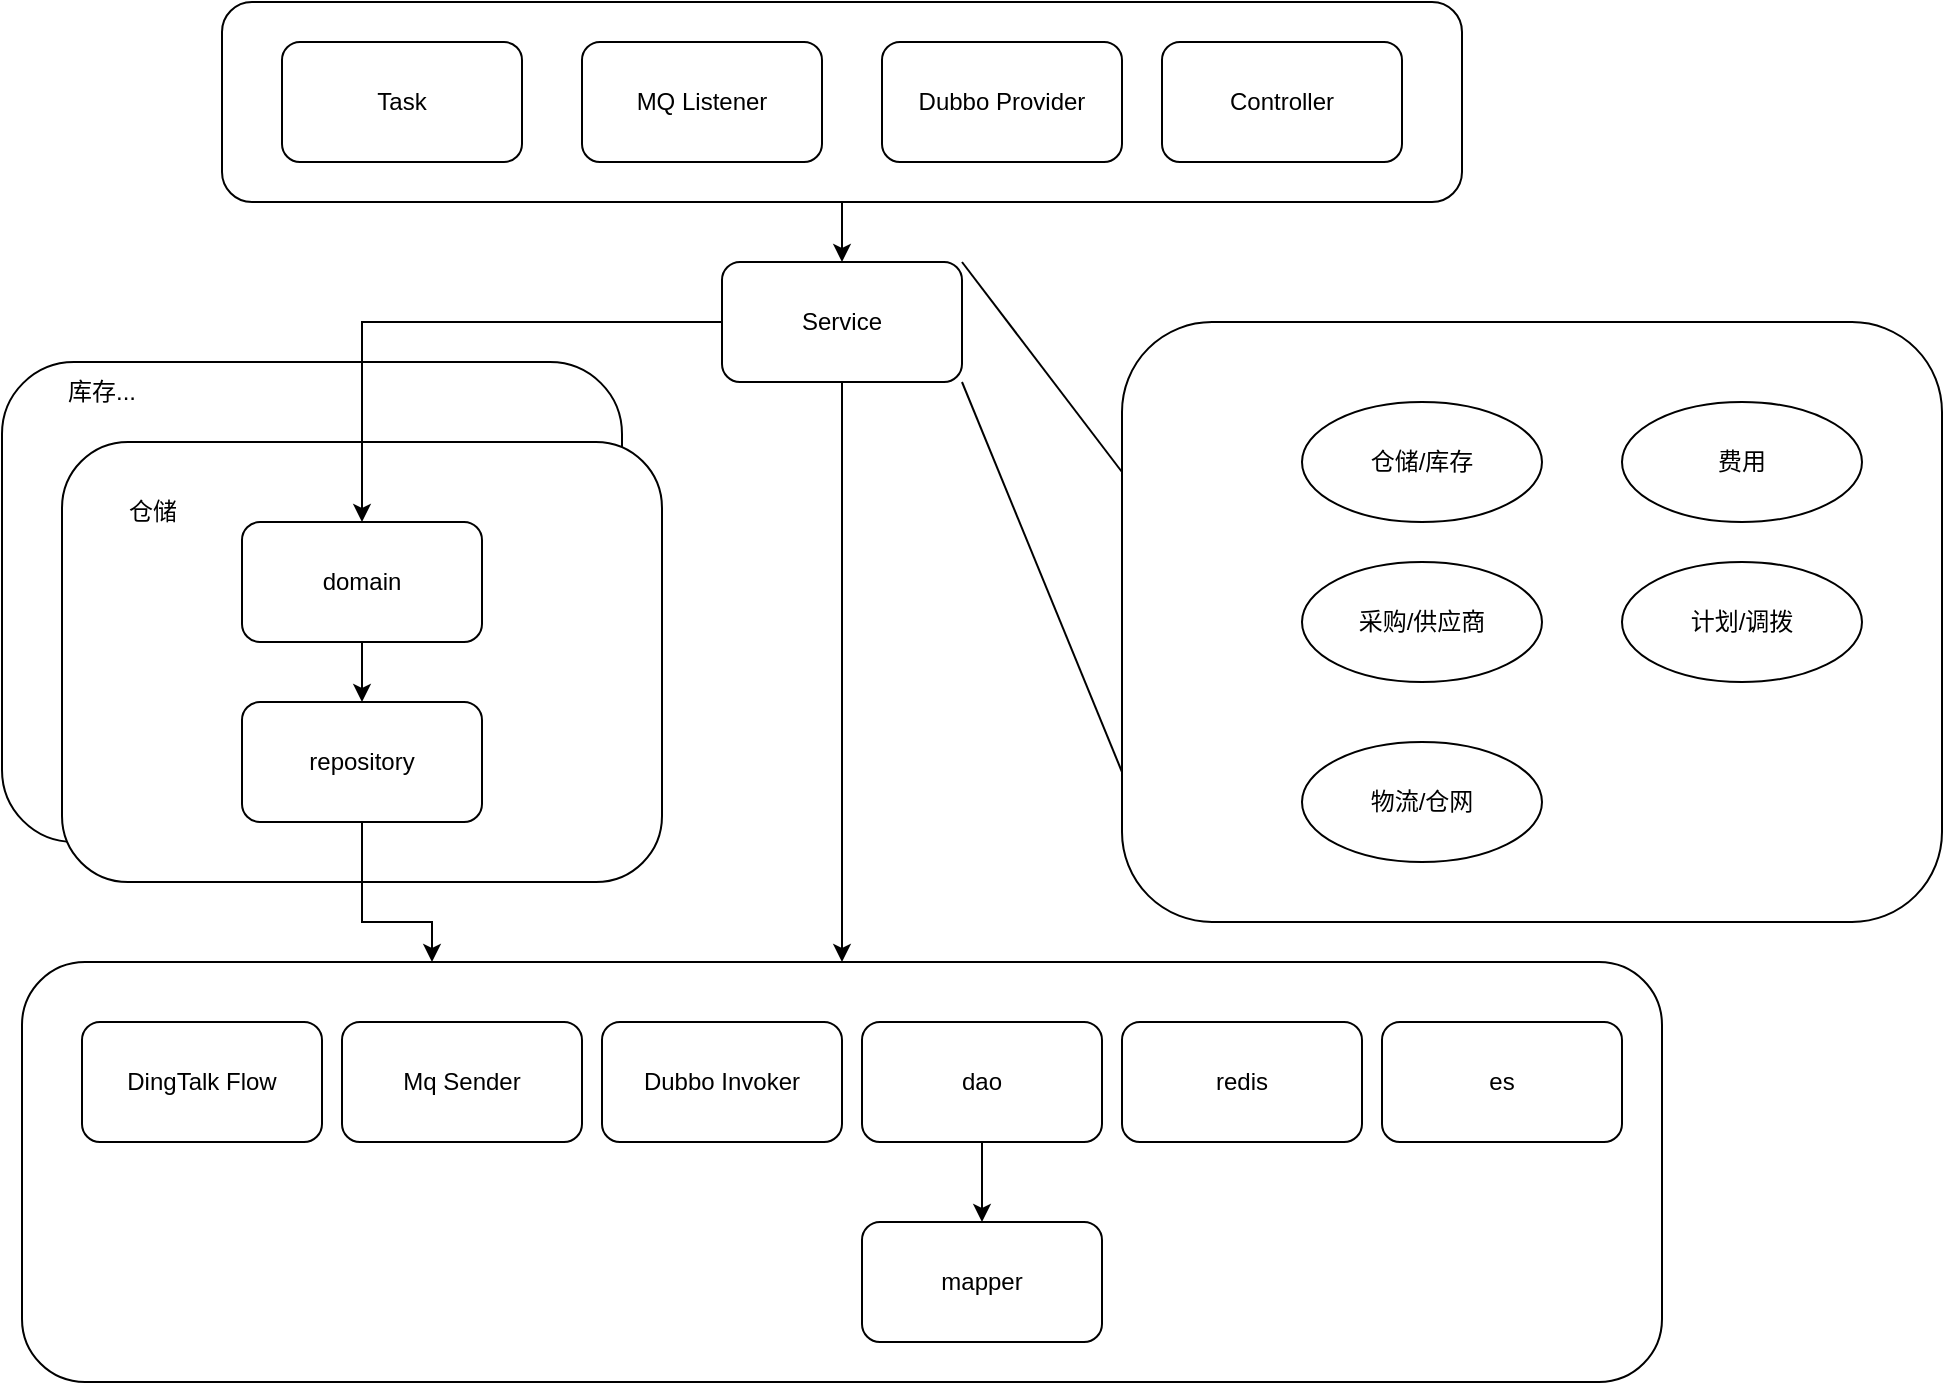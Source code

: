 <mxfile version="20.6.2" type="github">
  <diagram id="xs94iJFOnHe4rxSrLie9" name="第 1 页">
    <mxGraphModel dx="1845" dy="1775" grid="1" gridSize="10" guides="1" tooltips="1" connect="1" arrows="1" fold="1" page="1" pageScale="1" pageWidth="827" pageHeight="1169" math="0" shadow="0">
      <root>
        <mxCell id="0" />
        <mxCell id="1" parent="0" />
        <mxCell id="nFetfqvk1J0RtrOyFZCU-38" value="" style="rounded=1;whiteSpace=wrap;html=1;" vertex="1" parent="1">
          <mxGeometry x="-60" y="-130" width="310" height="240" as="geometry" />
        </mxCell>
        <mxCell id="nFetfqvk1J0RtrOyFZCU-27" value="" style="rounded=1;whiteSpace=wrap;html=1;" vertex="1" parent="1">
          <mxGeometry x="-30" y="-90" width="300" height="220" as="geometry" />
        </mxCell>
        <mxCell id="nFetfqvk1J0RtrOyFZCU-2" value="" style="rounded=1;whiteSpace=wrap;html=1;" vertex="1" parent="1">
          <mxGeometry x="-50" y="170" width="820" height="210" as="geometry" />
        </mxCell>
        <mxCell id="nFetfqvk1J0RtrOyFZCU-3" style="edgeStyle=orthogonalEdgeStyle;rounded=0;orthogonalLoop=1;jettySize=auto;html=1;exitX=0.5;exitY=1;exitDx=0;exitDy=0;entryX=0.5;entryY=0;entryDx=0;entryDy=0;" edge="1" parent="1" source="nFetfqvk1J0RtrOyFZCU-4" target="nFetfqvk1J0RtrOyFZCU-13">
          <mxGeometry relative="1" as="geometry" />
        </mxCell>
        <mxCell id="nFetfqvk1J0RtrOyFZCU-4" value="" style="rounded=1;whiteSpace=wrap;html=1;" vertex="1" parent="1">
          <mxGeometry x="50" y="-310" width="620" height="100" as="geometry" />
        </mxCell>
        <mxCell id="nFetfqvk1J0RtrOyFZCU-5" value="" style="rounded=1;whiteSpace=wrap;html=1;" vertex="1" parent="1">
          <mxGeometry x="500" y="-150" width="410" height="300" as="geometry" />
        </mxCell>
        <mxCell id="nFetfqvk1J0RtrOyFZCU-6" value="mapper" style="rounded=1;whiteSpace=wrap;html=1;" vertex="1" parent="1">
          <mxGeometry x="370" y="300" width="120" height="60" as="geometry" />
        </mxCell>
        <mxCell id="nFetfqvk1J0RtrOyFZCU-7" style="edgeStyle=orthogonalEdgeStyle;rounded=0;orthogonalLoop=1;jettySize=auto;html=1;exitX=0.5;exitY=1;exitDx=0;exitDy=0;" edge="1" parent="1" source="nFetfqvk1J0RtrOyFZCU-8" target="nFetfqvk1J0RtrOyFZCU-6">
          <mxGeometry relative="1" as="geometry" />
        </mxCell>
        <mxCell id="nFetfqvk1J0RtrOyFZCU-8" value="dao" style="rounded=1;whiteSpace=wrap;html=1;" vertex="1" parent="1">
          <mxGeometry x="370" y="200" width="120" height="60" as="geometry" />
        </mxCell>
        <mxCell id="nFetfqvk1J0RtrOyFZCU-9" value="es" style="rounded=1;whiteSpace=wrap;html=1;" vertex="1" parent="1">
          <mxGeometry x="630" y="200" width="120" height="60" as="geometry" />
        </mxCell>
        <mxCell id="nFetfqvk1J0RtrOyFZCU-10" value="redis" style="rounded=1;whiteSpace=wrap;html=1;" vertex="1" parent="1">
          <mxGeometry x="500" y="200" width="120" height="60" as="geometry" />
        </mxCell>
        <mxCell id="nFetfqvk1J0RtrOyFZCU-11" value="Dubbo Provider" style="rounded=1;whiteSpace=wrap;html=1;" vertex="1" parent="1">
          <mxGeometry x="380" y="-290" width="120" height="60" as="geometry" />
        </mxCell>
        <mxCell id="nFetfqvk1J0RtrOyFZCU-12" style="edgeStyle=orthogonalEdgeStyle;rounded=0;orthogonalLoop=1;jettySize=auto;html=1;exitX=0.5;exitY=1;exitDx=0;exitDy=0;" edge="1" parent="1" source="nFetfqvk1J0RtrOyFZCU-13" target="nFetfqvk1J0RtrOyFZCU-2">
          <mxGeometry relative="1" as="geometry" />
        </mxCell>
        <mxCell id="nFetfqvk1J0RtrOyFZCU-41" style="edgeStyle=orthogonalEdgeStyle;rounded=0;orthogonalLoop=1;jettySize=auto;html=1;exitX=0;exitY=0.5;exitDx=0;exitDy=0;entryX=0.5;entryY=0;entryDx=0;entryDy=0;" edge="1" parent="1" source="nFetfqvk1J0RtrOyFZCU-13" target="nFetfqvk1J0RtrOyFZCU-29">
          <mxGeometry relative="1" as="geometry" />
        </mxCell>
        <mxCell id="nFetfqvk1J0RtrOyFZCU-13" value="Service" style="rounded=1;whiteSpace=wrap;html=1;" vertex="1" parent="1">
          <mxGeometry x="300" y="-180" width="120" height="60" as="geometry" />
        </mxCell>
        <mxCell id="nFetfqvk1J0RtrOyFZCU-14" value="MQ Listener" style="rounded=1;whiteSpace=wrap;html=1;" vertex="1" parent="1">
          <mxGeometry x="230" y="-290" width="120" height="60" as="geometry" />
        </mxCell>
        <mxCell id="nFetfqvk1J0RtrOyFZCU-15" value="Mq Sender" style="rounded=1;whiteSpace=wrap;html=1;" vertex="1" parent="1">
          <mxGeometry x="110" y="200" width="120" height="60" as="geometry" />
        </mxCell>
        <mxCell id="nFetfqvk1J0RtrOyFZCU-16" value="DingTalk Flow" style="rounded=1;whiteSpace=wrap;html=1;" vertex="1" parent="1">
          <mxGeometry x="-20" y="200" width="120" height="60" as="geometry" />
        </mxCell>
        <mxCell id="nFetfqvk1J0RtrOyFZCU-17" value="Task" style="rounded=1;whiteSpace=wrap;html=1;" vertex="1" parent="1">
          <mxGeometry x="80" y="-290" width="120" height="60" as="geometry" />
        </mxCell>
        <mxCell id="nFetfqvk1J0RtrOyFZCU-18" value="Dubbo Invoker" style="rounded=1;whiteSpace=wrap;html=1;" vertex="1" parent="1">
          <mxGeometry x="240" y="200" width="120" height="60" as="geometry" />
        </mxCell>
        <mxCell id="nFetfqvk1J0RtrOyFZCU-19" value="Controller" style="rounded=1;whiteSpace=wrap;html=1;" vertex="1" parent="1">
          <mxGeometry x="520" y="-290" width="120" height="60" as="geometry" />
        </mxCell>
        <mxCell id="nFetfqvk1J0RtrOyFZCU-20" value="仓储/库存" style="ellipse;whiteSpace=wrap;html=1;" vertex="1" parent="1">
          <mxGeometry x="590" y="-110" width="120" height="60" as="geometry" />
        </mxCell>
        <mxCell id="nFetfqvk1J0RtrOyFZCU-21" value="采购/供应商" style="ellipse;whiteSpace=wrap;html=1;" vertex="1" parent="1">
          <mxGeometry x="590" y="-30" width="120" height="60" as="geometry" />
        </mxCell>
        <mxCell id="nFetfqvk1J0RtrOyFZCU-22" value="费用" style="ellipse;whiteSpace=wrap;html=1;" vertex="1" parent="1">
          <mxGeometry x="750" y="-110" width="120" height="60" as="geometry" />
        </mxCell>
        <mxCell id="nFetfqvk1J0RtrOyFZCU-23" value="计划/调拨" style="ellipse;whiteSpace=wrap;html=1;" vertex="1" parent="1">
          <mxGeometry x="750" y="-30" width="120" height="60" as="geometry" />
        </mxCell>
        <mxCell id="nFetfqvk1J0RtrOyFZCU-24" value="物流/仓网" style="ellipse;whiteSpace=wrap;html=1;" vertex="1" parent="1">
          <mxGeometry x="590" y="60" width="120" height="60" as="geometry" />
        </mxCell>
        <mxCell id="nFetfqvk1J0RtrOyFZCU-25" value="" style="endArrow=none;html=1;rounded=0;entryX=1;entryY=0;entryDx=0;entryDy=0;exitX=0;exitY=0.25;exitDx=0;exitDy=0;" edge="1" parent="1" source="nFetfqvk1J0RtrOyFZCU-5" target="nFetfqvk1J0RtrOyFZCU-13">
          <mxGeometry width="50" height="50" relative="1" as="geometry">
            <mxPoint x="200" y="20" as="sourcePoint" />
            <mxPoint x="250" y="-30" as="targetPoint" />
          </mxGeometry>
        </mxCell>
        <mxCell id="nFetfqvk1J0RtrOyFZCU-26" value="" style="endArrow=none;html=1;rounded=0;exitX=1;exitY=1;exitDx=0;exitDy=0;entryX=0;entryY=0.75;entryDx=0;entryDy=0;" edge="1" parent="1" source="nFetfqvk1J0RtrOyFZCU-13" target="nFetfqvk1J0RtrOyFZCU-5">
          <mxGeometry width="50" height="50" relative="1" as="geometry">
            <mxPoint x="340" y="150" as="sourcePoint" />
            <mxPoint x="390" y="100" as="targetPoint" />
          </mxGeometry>
        </mxCell>
        <mxCell id="nFetfqvk1J0RtrOyFZCU-33" style="edgeStyle=orthogonalEdgeStyle;rounded=0;orthogonalLoop=1;jettySize=auto;html=1;exitX=0.5;exitY=1;exitDx=0;exitDy=0;entryX=0.5;entryY=0;entryDx=0;entryDy=0;" edge="1" parent="1" source="nFetfqvk1J0RtrOyFZCU-29" target="nFetfqvk1J0RtrOyFZCU-30">
          <mxGeometry relative="1" as="geometry" />
        </mxCell>
        <mxCell id="nFetfqvk1J0RtrOyFZCU-29" value="domain" style="rounded=1;whiteSpace=wrap;html=1;" vertex="1" parent="1">
          <mxGeometry x="60" y="-50" width="120" height="60" as="geometry" />
        </mxCell>
        <mxCell id="nFetfqvk1J0RtrOyFZCU-34" style="edgeStyle=orthogonalEdgeStyle;rounded=0;orthogonalLoop=1;jettySize=auto;html=1;exitX=0.5;exitY=1;exitDx=0;exitDy=0;entryX=0.25;entryY=0;entryDx=0;entryDy=0;" edge="1" parent="1" source="nFetfqvk1J0RtrOyFZCU-30" target="nFetfqvk1J0RtrOyFZCU-2">
          <mxGeometry relative="1" as="geometry">
            <Array as="points">
              <mxPoint x="120" y="150" />
              <mxPoint x="155" y="150" />
            </Array>
          </mxGeometry>
        </mxCell>
        <mxCell id="nFetfqvk1J0RtrOyFZCU-30" value="repository" style="rounded=1;whiteSpace=wrap;html=1;" vertex="1" parent="1">
          <mxGeometry x="60" y="40" width="120" height="60" as="geometry" />
        </mxCell>
        <mxCell id="nFetfqvk1J0RtrOyFZCU-37" value="仓储" style="text;html=1;align=center;verticalAlign=middle;resizable=0;points=[];autosize=1;strokeColor=none;fillColor=none;" vertex="1" parent="1">
          <mxGeometry x="-10" y="-70" width="50" height="30" as="geometry" />
        </mxCell>
        <mxCell id="nFetfqvk1J0RtrOyFZCU-40" value="库存..." style="text;html=1;strokeColor=none;fillColor=none;align=center;verticalAlign=middle;whiteSpace=wrap;rounded=0;" vertex="1" parent="1">
          <mxGeometry x="-40" y="-130" width="60" height="30" as="geometry" />
        </mxCell>
      </root>
    </mxGraphModel>
  </diagram>
</mxfile>

